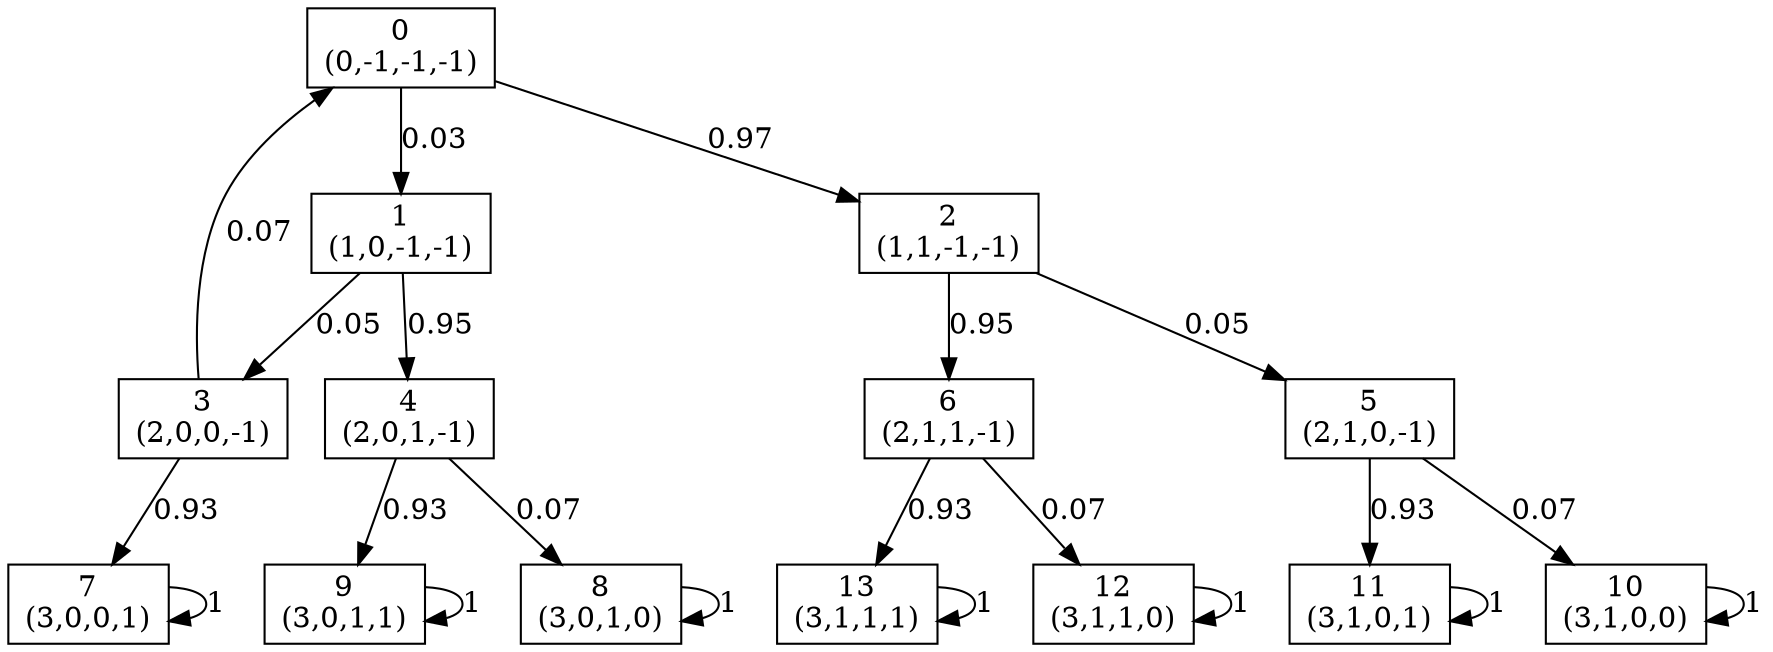 digraph P {
node [shape=box];
0 -> 1 [ label="0.03" ];
0 -> 2 [ label="0.97" ];
1 -> 3 [ label="0.05" ];
1 -> 4 [ label="0.95" ];
2 -> 5 [ label="0.05" ];
2 -> 6 [ label="0.95" ];
3 -> 0 [ label="0.07" ];
3 -> 7 [ label="0.93" ];
4 -> 8 [ label="0.07" ];
4 -> 9 [ label="0.93" ];
5 -> 10 [ label="0.07" ];
5 -> 11 [ label="0.93" ];
6 -> 12 [ label="0.07" ];
6 -> 13 [ label="0.93" ];
7 -> 7 [ label="1" ];
8 -> 8 [ label="1" ];
9 -> 9 [ label="1" ];
10 -> 10 [ label="1" ];
11 -> 11 [ label="1" ];
12 -> 12 [ label="1" ];
13 -> 13 [ label="1" ];
0 [label="0\n(0,-1,-1,-1)"];
1 [label="1\n(1,0,-1,-1)"];
2 [label="2\n(1,1,-1,-1)"];
3 [label="3\n(2,0,0,-1)"];
4 [label="4\n(2,0,1,-1)"];
5 [label="5\n(2,1,0,-1)"];
6 [label="6\n(2,1,1,-1)"];
7 [label="7\n(3,0,0,1)"];
8 [label="8\n(3,0,1,0)"];
9 [label="9\n(3,0,1,1)"];
10 [label="10\n(3,1,0,0)"];
11 [label="11\n(3,1,0,1)"];
12 [label="12\n(3,1,1,0)"];
13 [label="13\n(3,1,1,1)"];
}
